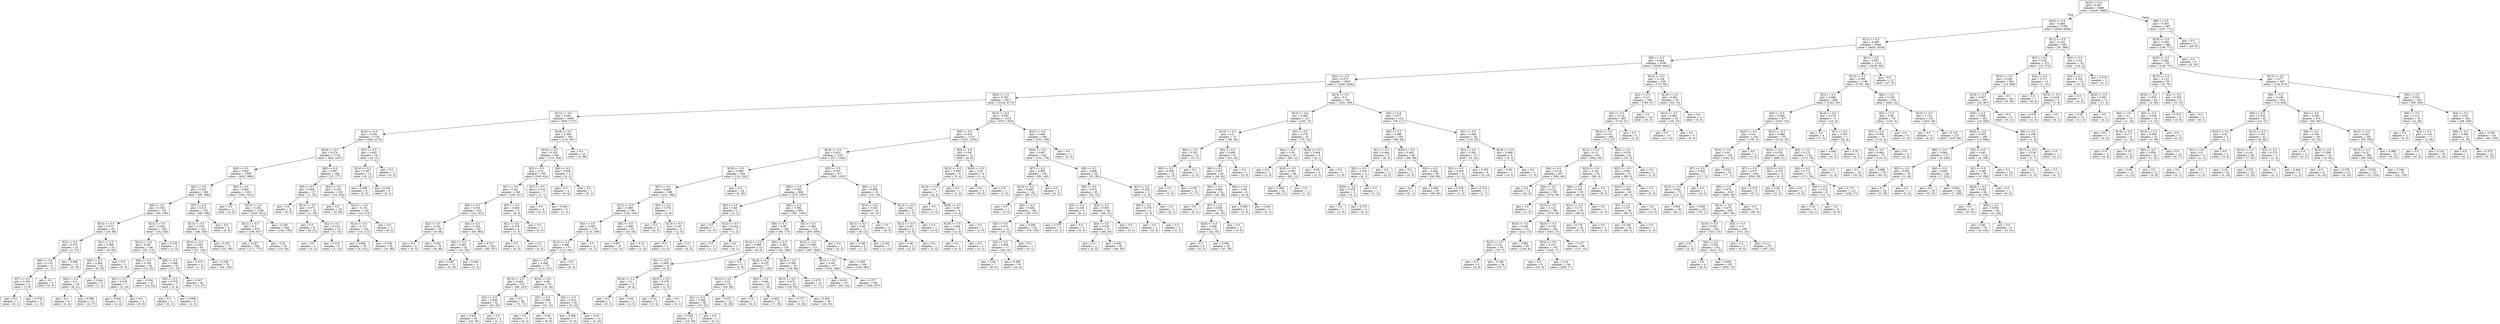 digraph Tree {
node [shape=box] ;
0 [label="X[22] <= 0.5\ngini = 0.487\nsamples = 6386\nvalue = [4226, 5869]"] ;
1 [label="X[16] <= 0.5\ngini = 0.494\nsamples = 5799\nvalue = [4059, 5098]"] ;
0 -> 1 [labeldistance=2.5, labelangle=45, headlabel="True"] ;
2 [label="X[11] <= 0.5\ngini = 0.498\nsamples = 5406\nvalue = [4026, 4518]"] ;
1 -> 2 ;
3 [label="X[8] <= 0.5\ngini = 0.444\nsamples = 4196\nvalue = [2208, 4420]"] ;
2 -> 3 ;
4 [label="X[21] <= 0.5\ngini = 0.373\nsamples = 3667\nvalue = [1436, 4360]"] ;
3 -> 4 ;
5 [label="X[24] <= 0.5\ngini = 0.352\nsamples = 3417\nvalue = [1234, 4170]"] ;
4 -> 5 ;
6 [label="X[15] <= 0.5\ngini = 0.282\nsamples = 2098\nvalue = [559, 2737]"] ;
5 -> 6 ;
7 [label="X[19] <= 0.5\ngini = 0.276\nsamples = 1735\nvalue = [449, 2270]"] ;
6 -> 7 ;
8 [label="X[18] <= 0.5\ngini = 0.274\nsamples = 1719\nvalue = [443, 2257]"] ;
7 -> 8 ;
9 [label="X[4] <= 0.5\ngini = 0.292\nsamples = 1539\nvalue = [428, 1980]"] ;
8 -> 9 ;
10 [label="X[2] <= 0.5\ngini = 0.332\nsamples = 309\nvalue = [98, 368]"] ;
9 -> 10 ;
11 [label="X[6] <= 0.5\ngini = 0.352\nsamples = 154\nvalue = [50, 169]"] ;
10 -> 11 ;
12 [label="X[14] <= 0.5\ngini = 0.371\nsamples = 45\nvalue = [16, 49]"] ;
11 -> 12 ;
13 [label="X[3] <= 0.5\ngini = 0.375\nsamples = 21\nvalue = [7, 21]"] ;
12 -> 13 ;
14 [label="X[0] <= 0.5\ngini = 0.153\nsamples = 9\nvalue = [1, 11]"] ;
13 -> 14 ;
15 [label="X[7] <= 0.5\ngini = 0.245\nsamples = 4\nvalue = [1, 6]"] ;
14 -> 15 ;
16 [label="gini = 0.0\nsamples = 1\nvalue = [0, 1]"] ;
15 -> 16 ;
17 [label="gini = 0.278\nsamples = 3\nvalue = [1, 5]"] ;
15 -> 17 ;
18 [label="gini = 0.0\nsamples = 5\nvalue = [0, 5]"] ;
14 -> 18 ;
19 [label="gini = 0.469\nsamples = 12\nvalue = [6, 10]"] ;
13 -> 19 ;
20 [label="X[1] <= 0.5\ngini = 0.368\nsamples = 24\nvalue = [9, 28]"] ;
12 -> 20 ;
21 [label="X[5] <= 0.5\ngini = 0.404\nsamples = 22\nvalue = [9, 23]"] ;
20 -> 21 ;
22 [label="X[3] <= 0.5\ngini = 0.4\nsamples = 19\nvalue = [8, 21]"] ;
21 -> 22 ;
23 [label="gini = 0.5\nsamples = 6\nvalue = [4, 4]"] ;
22 -> 23 ;
24 [label="gini = 0.308\nsamples = 13\nvalue = [4, 17]"] ;
22 -> 24 ;
25 [label="gini = 0.444\nsamples = 3\nvalue = [1, 2]"] ;
21 -> 25 ;
26 [label="gini = 0.0\nsamples = 2\nvalue = [0, 5]"] ;
20 -> 26 ;
27 [label="X[12] <= 0.5\ngini = 0.344\nsamples = 109\nvalue = [34, 120]"] ;
11 -> 27 ;
28 [label="X[14] <= 0.5\ngini = 0.347\nsamples = 106\nvalue = [33, 115]"] ;
27 -> 28 ;
29 [label="X[0] <= 0.5\ngini = 0.326\nsamples = 54\nvalue = [16, 62]"] ;
28 -> 29 ;
30 [label="X[3] <= 0.5\ngini = 0.278\nsamples = 7\nvalue = [2, 10]"] ;
29 -> 30 ;
31 [label="gini = 0.444\nsamples = 4\nvalue = [2, 4]"] ;
30 -> 31 ;
32 [label="gini = 0.0\nsamples = 3\nvalue = [0, 6]"] ;
30 -> 32 ;
33 [label="gini = 0.334\nsamples = 47\nvalue = [14, 52]"] ;
29 -> 33 ;
34 [label="X[0] <= 0.5\ngini = 0.368\nsamples = 52\nvalue = [17, 53]"] ;
28 -> 34 ;
35 [label="X[3] <= 0.5\ngini = 0.375\nsamples = 7\nvalue = [2, 6]"] ;
34 -> 35 ;
36 [label="gini = 0.0\nsamples = 1\nvalue = [0, 1]"] ;
35 -> 36 ;
37 [label="gini = 0.408\nsamples = 6\nvalue = [2, 5]"] ;
35 -> 37 ;
38 [label="gini = 0.367\nsamples = 45\nvalue = [15, 47]"] ;
34 -> 38 ;
39 [label="gini = 0.278\nsamples = 3\nvalue = [1, 5]"] ;
27 -> 39 ;
40 [label="X[7] <= 0.5\ngini = 0.313\nsamples = 155\nvalue = [48, 199]"] ;
10 -> 40 ;
41 [label="X[13] <= 0.5\ngini = 0.319\nsamples = 153\nvalue = [48, 193]"] ;
40 -> 41 ;
42 [label="X[14] <= 0.5\ngini = 0.329\nsamples = 81\nvalue = [27, 103]"] ;
41 -> 42 ;
43 [label="gini = 0.375\nsamples = 3\nvalue = [1, 3]"] ;
42 -> 43 ;
44 [label="gini = 0.328\nsamples = 78\nvalue = [26, 100]"] ;
42 -> 44 ;
45 [label="gini = 0.307\nsamples = 72\nvalue = [21, 90]"] ;
41 -> 45 ;
46 [label="gini = 0.0\nsamples = 2\nvalue = [0, 6]"] ;
40 -> 46 ;
47 [label="X[0] <= 0.5\ngini = 0.282\nsamples = 1230\nvalue = [330, 1612]"] ;
9 -> 47 ;
48 [label="gini = 0.0\nsamples = 1\nvalue = [2, 0]"] ;
47 -> 48 ;
49 [label="X[13] <= 0.5\ngini = 0.281\nsamples = 1229\nvalue = [328, 1612]"] ;
47 -> 49 ;
50 [label="X[12] <= 0.5\ngini = 0.3\nsamples = 635\nvalue = [186, 827]"] ;
49 -> 50 ;
51 [label="gini = 0.297\nsamples = 592\nvalue = [171, 773]"] ;
50 -> 51 ;
52 [label="gini = 0.34\nsamples = 43\nvalue = [15, 54]"] ;
50 -> 52 ;
53 [label="gini = 0.259\nsamples = 594\nvalue = [142, 785]"] ;
49 -> 53 ;
54 [label="X[0] <= 0.5\ngini = 0.097\nsamples = 180\nvalue = [15, 277]"] ;
8 -> 54 ;
55 [label="X[6] <= 0.5\ngini = 0.054\nsamples = 27\nvalue = [1, 35]"] ;
54 -> 55 ;
56 [label="gini = 0.0\nsamples = 8\nvalue = [0, 9]"] ;
55 -> 56 ;
57 [label="X[13] <= 0.5\ngini = 0.071\nsamples = 19\nvalue = [1, 26]"] ;
55 -> 57 ;
58 [label="gini = 0.0\nsamples = 9\nvalue = [0, 12]"] ;
57 -> 58 ;
59 [label="X[2] <= 0.5\ngini = 0.124\nsamples = 10\nvalue = [1, 14]"] ;
57 -> 59 ;
60 [label="gini = 0.0\nsamples = 1\nvalue = [0, 1]"] ;
59 -> 60 ;
61 [label="gini = 0.133\nsamples = 9\nvalue = [1, 13]"] ;
59 -> 61 ;
62 [label="X[4] <= 0.5\ngini = 0.103\nsamples = 153\nvalue = [14, 242]"] ;
54 -> 62 ;
63 [label="gini = 0.0\nsamples = 18\nvalue = [0, 29]"] ;
62 -> 63 ;
64 [label="X[12] <= 0.5\ngini = 0.116\nsamples = 135\nvalue = [14, 213]"] ;
62 -> 64 ;
65 [label="X[13] <= 0.5\ngini = 0.117\nsamples = 134\nvalue = [14, 211]"] ;
64 -> 65 ;
66 [label="gini = 0.058\nsamples = 78\nvalue = [4, 131]"] ;
65 -> 66 ;
67 [label="gini = 0.198\nsamples = 56\nvalue = [10, 80]"] ;
65 -> 67 ;
68 [label="gini = 0.0\nsamples = 1\nvalue = [0, 2]"] ;
64 -> 68 ;
69 [label="X[7] <= 0.5\ngini = 0.432\nsamples = 16\nvalue = [6, 13]"] ;
7 -> 69 ;
70 [label="X[14] <= 0.5\ngini = 0.457\nsamples = 14\nvalue = [6, 11]"] ;
69 -> 70 ;
71 [label="gini = 0.298\nsamples = 8\nvalue = [2, 9]"] ;
70 -> 71 ;
72 [label="gini = 0.444\nsamples = 6\nvalue = [4, 2]"] ;
70 -> 72 ;
73 [label="gini = 0.0\nsamples = 2\nvalue = [0, 2]"] ;
69 -> 73 ;
74 [label="X[18] <= 0.5\ngini = 0.309\nsamples = 363\nvalue = [110, 467]"] ;
6 -> 74 ;
75 [label="X[19] <= 0.5\ngini = 0.325\nsamples = 340\nvalue = [110, 429]"] ;
74 -> 75 ;
76 [label="X[3] <= 0.5\ngini = 0.32\nsamples = 335\nvalue = [106, 424]"] ;
75 -> 76 ;
77 [label="X[7] <= 0.5\ngini = 0.321\nsamples = 328\nvalue = [105, 417]"] ;
76 -> 77 ;
78 [label="X[0] <= 0.5\ngini = 0.316\nsamples = 323\nvalue = [101, 412]"] ;
77 -> 78 ;
79 [label="X[2] <= 0.5\ngini = 0.241\nsamples = 36\nvalue = [8, 49]"] ;
78 -> 79 ;
80 [label="gini = 0.0\nsamples = 2\nvalue = [0, 3]"] ;
79 -> 80 ;
81 [label="gini = 0.252\nsamples = 34\nvalue = [8, 46]"] ;
79 -> 81 ;
82 [label="X[4] <= 0.5\ngini = 0.325\nsamples = 287\nvalue = [93, 363]"] ;
78 -> 82 ;
83 [label="X[5] <= 0.5\ngini = 0.401\nsamples = 24\nvalue = [10, 26]"] ;
82 -> 83 ;
84 [label="gini = 0.397\nsamples = 22\nvalue = [9, 24]"] ;
83 -> 84 ;
85 [label="gini = 0.444\nsamples = 2\nvalue = [1, 2]"] ;
83 -> 85 ;
86 [label="gini = 0.317\nsamples = 263\nvalue = [83, 337]"] ;
82 -> 86 ;
87 [label="X[2] <= 0.5\ngini = 0.494\nsamples = 5\nvalue = [4, 5]"] ;
77 -> 87 ;
88 [label="X[1] <= 0.5\ngini = 0.278\nsamples = 4\nvalue = [1, 5]"] ;
87 -> 88 ;
89 [label="gini = 0.0\nsamples = 3\nvalue = [0, 5]"] ;
88 -> 89 ;
90 [label="gini = 0.0\nsamples = 1\nvalue = [1, 0]"] ;
88 -> 90 ;
91 [label="gini = 0.0\nsamples = 1\nvalue = [3, 0]"] ;
87 -> 91 ;
92 [label="X[7] <= 0.5\ngini = 0.219\nsamples = 7\nvalue = [1, 7]"] ;
76 -> 92 ;
93 [label="gini = 0.0\nsamples = 4\nvalue = [0, 5]"] ;
92 -> 93 ;
94 [label="gini = 0.444\nsamples = 3\nvalue = [1, 2]"] ;
92 -> 94 ;
95 [label="X[6] <= 0.5\ngini = 0.494\nsamples = 5\nvalue = [4, 5]"] ;
75 -> 95 ;
96 [label="gini = 0.5\nsamples = 4\nvalue = [4, 4]"] ;
95 -> 96 ;
97 [label="gini = 0.0\nsamples = 1\nvalue = [0, 1]"] ;
95 -> 97 ;
98 [label="gini = 0.0\nsamples = 23\nvalue = [0, 38]"] ;
74 -> 98 ;
99 [label="X[15] <= 0.5\ngini = 0.435\nsamples = 1319\nvalue = [675, 1433]"] ;
5 -> 99 ;
100 [label="X[5] <= 0.5\ngini = 0.416\nsamples = 1115\nvalue = [523, 1253]"] ;
99 -> 100 ;
101 [label="X[19] <= 0.5\ngini = 0.415\nsamples = 1103\nvalue = [517, 1245]"] ;
100 -> 101 ;
102 [label="X[18] <= 0.5\ngini = 0.469\nsamples = 226\nvalue = [132, 220]"] ;
101 -> 102 ;
103 [label="X[7] <= 0.5\ngini = 0.484\nsamples = 206\nvalue = [132, 190]"] ;
102 -> 103 ;
104 [label="X[12] <= 0.5\ngini = 0.485\nsamples = 199\nvalue = [130, 184]"] ;
103 -> 104 ;
105 [label="X[3] <= 0.5\ngini = 0.482\nsamples = 179\nvalue = [115, 168]"] ;
104 -> 105 ;
106 [label="X[10] <= 0.5\ngini = 0.486\nsamples = 175\nvalue = [115, 161]"] ;
105 -> 106 ;
107 [label="X[6] <= 0.5\ngini = 0.488\nsamples = 172\nvalue = [115, 157]"] ;
106 -> 107 ;
108 [label="X[13] <= 0.5\ngini = 0.492\nsamples = 137\nvalue = [96, 123]"] ;
107 -> 108 ;
109 [label="X[2] <= 0.5\ngini = 0.438\nsamples = 52\nvalue = [24, 50]"] ;
108 -> 109 ;
110 [label="gini = 0.435\nsamples = 50\nvalue = [23, 49]"] ;
109 -> 110 ;
111 [label="gini = 0.5\nsamples = 2\nvalue = [1, 1]"] ;
109 -> 111 ;
112 [label="gini = 0.5\nsamples = 85\nvalue = [72, 73]"] ;
108 -> 112 ;
113 [label="X[14] <= 0.5\ngini = 0.46\nsamples = 35\nvalue = [19, 34]"] ;
107 -> 113 ;
114 [label="X[2] <= 0.5\ngini = 0.496\nsamples = 15\nvalue = [10, 12]"] ;
113 -> 114 ;
115 [label="gini = 0.5\nsamples = 5\nvalue = [4, 4]"] ;
114 -> 115 ;
116 [label="gini = 0.49\nsamples = 10\nvalue = [6, 8]"] ;
114 -> 116 ;
117 [label="X[2] <= 0.5\ngini = 0.412\nsamples = 20\nvalue = [9, 22]"] ;
113 -> 117 ;
118 [label="gini = 0.496\nsamples = 7\nvalue = [5, 6]"] ;
117 -> 118 ;
119 [label="gini = 0.32\nsamples = 13\nvalue = [4, 16]"] ;
117 -> 119 ;
120 [label="gini = 0.0\nsamples = 3\nvalue = [0, 4]"] ;
106 -> 120 ;
121 [label="gini = 0.0\nsamples = 4\nvalue = [0, 7]"] ;
105 -> 121 ;
122 [label="X[6] <= 0.5\ngini = 0.499\nsamples = 20\nvalue = [15, 16]"] ;
104 -> 122 ;
123 [label="gini = 0.497\nsamples = 18\nvalue = [14, 12]"] ;
122 -> 123 ;
124 [label="gini = 0.32\nsamples = 2\nvalue = [1, 4]"] ;
122 -> 124 ;
125 [label="X[3] <= 0.5\ngini = 0.375\nsamples = 7\nvalue = [2, 6]"] ;
103 -> 125 ;
126 [label="gini = 0.0\nsamples = 3\nvalue = [0, 3]"] ;
125 -> 126 ;
127 [label="X[13] <= 0.5\ngini = 0.48\nsamples = 4\nvalue = [2, 3]"] ;
125 -> 127 ;
128 [label="gini = 0.0\nsamples = 2\nvalue = [2, 0]"] ;
127 -> 128 ;
129 [label="gini = 0.0\nsamples = 2\nvalue = [0, 3]"] ;
127 -> 129 ;
130 [label="gini = 0.0\nsamples = 20\nvalue = [0, 30]"] ;
102 -> 130 ;
131 [label="X[3] <= 0.5\ngini = 0.397\nsamples = 877\nvalue = [385, 1025]"] ;
101 -> 131 ;
132 [label="X[9] <= 0.5\ngini = 0.393\nsamples = 858\nvalue = [370, 1007]"] ;
131 -> 132 ;
133 [label="X[0] <= 0.5\ngini = 0.48\nsamples = 4\nvalue = [3, 2]"] ;
132 -> 133 ;
134 [label="gini = 0.0\nsamples = 1\nvalue = [2, 0]"] ;
133 -> 134 ;
135 [label="X[12] <= 0.5\ngini = 0.444\nsamples = 3\nvalue = [1, 2]"] ;
133 -> 135 ;
136 [label="gini = 0.5\nsamples = 2\nvalue = [1, 1]"] ;
135 -> 136 ;
137 [label="gini = 0.0\nsamples = 1\nvalue = [0, 1]"] ;
135 -> 137 ;
138 [label="X[4] <= 0.5\ngini = 0.392\nsamples = 854\nvalue = [367, 1005]"] ;
132 -> 138 ;
139 [label="X[6] <= 0.5\ngini = 0.38\nsamples = 140\nvalue = [60, 175]"] ;
138 -> 139 ;
140 [label="X[12] <= 0.5\ngini = 0.498\nsamples = 10\nvalue = [8, 9]"] ;
139 -> 140 ;
141 [label="X[1] <= 0.5\ngini = 0.459\nsamples = 8\nvalue = [5, 9]"] ;
140 -> 141 ;
142 [label="X[14] <= 0.5\ngini = 0.5\nsamples = 4\nvalue = [4, 4]"] ;
141 -> 142 ;
143 [label="gini = 0.0\nsamples = 1\nvalue = [0, 1]"] ;
142 -> 143 ;
144 [label="gini = 0.49\nsamples = 3\nvalue = [4, 3]"] ;
142 -> 144 ;
145 [label="X[13] <= 0.5\ngini = 0.278\nsamples = 4\nvalue = [1, 5]"] ;
141 -> 145 ;
146 [label="gini = 0.32\nsamples = 3\nvalue = [1, 4]"] ;
145 -> 146 ;
147 [label="gini = 0.0\nsamples = 1\nvalue = [0, 1]"] ;
145 -> 147 ;
148 [label="gini = 0.0\nsamples = 2\nvalue = [3, 0]"] ;
140 -> 148 ;
149 [label="X[0] <= 0.5\ngini = 0.363\nsamples = 130\nvalue = [52, 166]"] ;
139 -> 149 ;
150 [label="X[14] <= 0.5\ngini = 0.335\nsamples = 77\nvalue = [27, 100]"] ;
149 -> 150 ;
151 [label="X[12] <= 0.5\ngini = 0.32\nsamples = 61\nvalue = [20, 80]"] ;
150 -> 151 ;
152 [label="X[1] <= 0.5\ngini = 0.348\nsamples = 38\nvalue = [15, 52]"] ;
151 -> 152 ;
153 [label="gini = 0.355\nsamples = 37\nvalue = [15, 50]"] ;
152 -> 153 ;
154 [label="gini = 0.0\nsamples = 1\nvalue = [0, 2]"] ;
152 -> 154 ;
155 [label="gini = 0.257\nsamples = 23\nvalue = [5, 28]"] ;
151 -> 155 ;
156 [label="X[2] <= 0.5\ngini = 0.384\nsamples = 16\nvalue = [7, 20]"] ;
150 -> 156 ;
157 [label="gini = 0.0\nsamples = 1\nvalue = [0, 2]"] ;
156 -> 157 ;
158 [label="gini = 0.403\nsamples = 15\nvalue = [7, 18]"] ;
156 -> 158 ;
159 [label="X[14] <= 0.5\ngini = 0.399\nsamples = 53\nvalue = [25, 66]"] ;
149 -> 159 ;
160 [label="X[13] <= 0.5\ngini = 0.372\nsamples = 43\nvalue = [18, 55]"] ;
159 -> 160 ;
161 [label="gini = 0.137\nsamples = 17\nvalue = [2, 25]"] ;
160 -> 161 ;
162 [label="gini = 0.454\nsamples = 26\nvalue = [16, 30]"] ;
160 -> 162 ;
163 [label="gini = 0.475\nsamples = 10\nvalue = [7, 11]"] ;
159 -> 163 ;
164 [label="X[1] <= 0.5\ngini = 0.394\nsamples = 714\nvalue = [307, 830]"] ;
138 -> 164 ;
165 [label="X[13] <= 0.5\ngini = 0.395\nsamples = 713\nvalue = [307, 828]"] ;
164 -> 165 ;
166 [label="X[12] <= 0.5\ngini = 0.391\nsamples = 377\nvalue = [163, 448]"] ;
165 -> 166 ;
167 [label="gini = 0.415\nsamples = 137\nvalue = [63, 151]"] ;
166 -> 167 ;
168 [label="gini = 0.377\nsamples = 240\nvalue = [100, 297]"] ;
166 -> 168 ;
169 [label="gini = 0.399\nsamples = 336\nvalue = [144, 380]"] ;
165 -> 169 ;
170 [label="gini = 0.0\nsamples = 1\nvalue = [0, 2]"] ;
164 -> 170 ;
171 [label="X[6] <= 0.5\ngini = 0.496\nsamples = 19\nvalue = [15, 18]"] ;
131 -> 171 ;
172 [label="X[13] <= 0.5\ngini = 0.454\nsamples = 14\nvalue = [8, 15]"] ;
171 -> 172 ;
173 [label="X[12] <= 0.5\ngini = 0.48\nsamples = 11\nvalue = [8, 12]"] ;
172 -> 173 ;
174 [label="gini = 0.346\nsamples = 4\nvalue = [7, 2]"] ;
173 -> 174 ;
175 [label="gini = 0.165\nsamples = 7\nvalue = [1, 10]"] ;
173 -> 175 ;
176 [label="gini = 0.0\nsamples = 3\nvalue = [0, 3]"] ;
172 -> 176 ;
177 [label="X[14] <= 0.5\ngini = 0.42\nsamples = 5\nvalue = [7, 3]"] ;
171 -> 177 ;
178 [label="X[12] <= 0.5\ngini = 0.49\nsamples = 4\nvalue = [4, 3]"] ;
177 -> 178 ;
179 [label="gini = 0.48\nsamples = 3\nvalue = [2, 3]"] ;
178 -> 179 ;
180 [label="gini = 0.0\nsamples = 1\nvalue = [2, 0]"] ;
178 -> 180 ;
181 [label="gini = 0.0\nsamples = 1\nvalue = [3, 0]"] ;
177 -> 181 ;
182 [label="X[0] <= 0.5\ngini = 0.49\nsamples = 12\nvalue = [6, 8]"] ;
100 -> 182 ;
183 [label="X[13] <= 0.5\ngini = 0.494\nsamples = 8\nvalue = [5, 4]"] ;
182 -> 183 ;
184 [label="X[14] <= 0.5\ngini = 0.5\nsamples = 7\nvalue = [4, 4]"] ;
183 -> 184 ;
185 [label="gini = 0.0\nsamples = 1\nvalue = [1, 0]"] ;
184 -> 185 ;
186 [label="X[20] <= 0.5\ngini = 0.49\nsamples = 6\nvalue = [3, 4]"] ;
184 -> 186 ;
187 [label="X[19] <= 0.5\ngini = 0.444\nsamples = 5\nvalue = [2, 4]"] ;
186 -> 187 ;
188 [label="gini = 0.0\nsamples = 1\nvalue = [0, 2]"] ;
187 -> 188 ;
189 [label="gini = 0.5\nsamples = 4\nvalue = [2, 2]"] ;
187 -> 189 ;
190 [label="gini = 0.0\nsamples = 1\nvalue = [1, 0]"] ;
186 -> 190 ;
191 [label="gini = 0.0\nsamples = 1\nvalue = [1, 0]"] ;
183 -> 191 ;
192 [label="X[20] <= 0.5\ngini = 0.32\nsamples = 4\nvalue = [1, 4]"] ;
182 -> 192 ;
193 [label="gini = 0.0\nsamples = 3\nvalue = [0, 4]"] ;
192 -> 193 ;
194 [label="gini = 0.0\nsamples = 1\nvalue = [1, 0]"] ;
192 -> 194 ;
195 [label="X[10] <= 0.5\ngini = 0.496\nsamples = 204\nvalue = [152, 180]"] ;
99 -> 195 ;
196 [label="X[20] <= 0.5\ngini = 0.497\nsamples = 203\nvalue = [152, 178]"] ;
195 -> 196 ;
197 [label="X[7] <= 0.5\ngini = 0.485\nsamples = 145\nvalue = [99, 140]"] ;
196 -> 197 ;
198 [label="X[19] <= 0.5\ngini = 0.485\nsamples = 141\nvalue = [96, 137]"] ;
197 -> 198 ;
199 [label="gini = 0.0\nsamples = 1\nvalue = [3, 0]"] ;
198 -> 199 ;
200 [label="X[4] <= 0.5\ngini = 0.482\nsamples = 140\nvalue = [93, 137]"] ;
198 -> 200 ;
201 [label="X[3] <= 0.5\ngini = 0.471\nsamples = 18\nvalue = [18, 11]"] ;
200 -> 201 ;
202 [label="X[2] <= 0.5\ngini = 0.459\nsamples = 17\nvalue = [18, 10]"] ;
201 -> 202 ;
203 [label="gini = 0.49\nsamples = 7\nvalue = [8, 6]"] ;
202 -> 203 ;
204 [label="gini = 0.408\nsamples = 10\nvalue = [10, 4]"] ;
202 -> 204 ;
205 [label="gini = 0.0\nsamples = 1\nvalue = [0, 1]"] ;
201 -> 205 ;
206 [label="gini = 0.468\nsamples = 122\nvalue = [75, 126]"] ;
200 -> 206 ;
207 [label="gini = 0.5\nsamples = 4\nvalue = [3, 3]"] ;
197 -> 207 ;
208 [label="X[6] <= 0.5\ngini = 0.486\nsamples = 58\nvalue = [53, 38]"] ;
196 -> 208 ;
209 [label="X[0] <= 0.5\ngini = 0.472\nsamples = 53\nvalue = [52, 32]"] ;
208 -> 209 ;
210 [label="X[3] <= 0.5\ngini = 0.245\nsamples = 5\nvalue = [6, 1]"] ;
209 -> 210 ;
211 [label="gini = 0.375\nsamples = 3\nvalue = [3, 1]"] ;
210 -> 211 ;
212 [label="gini = 0.0\nsamples = 2\nvalue = [3, 0]"] ;
210 -> 212 ;
213 [label="X[5] <= 0.5\ngini = 0.481\nsamples = 48\nvalue = [46, 31]"] ;
209 -> 213 ;
214 [label="X[4] <= 0.5\ngini = 0.478\nsamples = 47\nvalue = [46, 30]"] ;
213 -> 214 ;
215 [label="gini = 0.0\nsamples = 2\nvalue = [2, 0]"] ;
214 -> 215 ;
216 [label="gini = 0.482\nsamples = 45\nvalue = [44, 30]"] ;
214 -> 216 ;
217 [label="gini = 0.0\nsamples = 1\nvalue = [0, 1]"] ;
213 -> 217 ;
218 [label="X[1] <= 0.5\ngini = 0.245\nsamples = 5\nvalue = [1, 6]"] ;
208 -> 218 ;
219 [label="X[0] <= 0.5\ngini = 0.278\nsamples = 4\nvalue = [1, 5]"] ;
218 -> 219 ;
220 [label="gini = 0.0\nsamples = 2\nvalue = [0, 4]"] ;
219 -> 220 ;
221 [label="gini = 0.5\nsamples = 2\nvalue = [1, 1]"] ;
219 -> 221 ;
222 [label="gini = 0.0\nsamples = 1\nvalue = [0, 1]"] ;
218 -> 222 ;
223 [label="gini = 0.0\nsamples = 1\nvalue = [0, 2]"] ;
195 -> 223 ;
224 [label="X[13] <= 0.5\ngini = 0.5\nsamples = 250\nvalue = [202, 190]"] ;
4 -> 224 ;
225 [label="X[15] <= 0.5\ngini = 0.465\nsamples = 127\nvalue = [126, 73]"] ;
224 -> 225 ;
226 [label="X[14] <= 0.5\ngini = 0.5\nsamples = 75\nvalue = [56, 59]"] ;
225 -> 226 ;
227 [label="X[6] <= 0.5\ngini = 0.351\nsamples = 14\nvalue = [5, 17]"] ;
226 -> 227 ;
228 [label="X[0] <= 0.5\ngini = 0.308\nsamples = 13\nvalue = [4, 17]"] ;
227 -> 228 ;
229 [label="gini = 0.0\nsamples = 1\nvalue = [3, 0]"] ;
228 -> 229 ;
230 [label="gini = 0.105\nsamples = 12\nvalue = [1, 17]"] ;
228 -> 230 ;
231 [label="gini = 0.0\nsamples = 1\nvalue = [1, 0]"] ;
227 -> 231 ;
232 [label="X[3] <= 0.5\ngini = 0.495\nsamples = 61\nvalue = [51, 42]"] ;
226 -> 232 ;
233 [label="X[6] <= 0.5\ngini = 0.497\nsamples = 60\nvalue = [49, 42]"] ;
232 -> 233 ;
234 [label="X[0] <= 0.5\ngini = 0.494\nsamples = 54\nvalue = [45, 36]"] ;
233 -> 234 ;
235 [label="gini = 0.0\nsamples = 1\nvalue = [0, 1]"] ;
234 -> 235 ;
236 [label="X[7] <= 0.5\ngini = 0.492\nsamples = 53\nvalue = [45, 35]"] ;
234 -> 236 ;
237 [label="X[20] <= 0.5\ngini = 0.496\nsamples = 51\nvalue = [42, 35]"] ;
236 -> 237 ;
238 [label="gini = 0.5\nsamples = 6\nvalue = [5, 5]"] ;
237 -> 238 ;
239 [label="gini = 0.495\nsamples = 45\nvalue = [37, 30]"] ;
237 -> 239 ;
240 [label="gini = 0.0\nsamples = 2\nvalue = [3, 0]"] ;
236 -> 240 ;
241 [label="X[2] <= 0.5\ngini = 0.48\nsamples = 6\nvalue = [4, 6]"] ;
233 -> 241 ;
242 [label="gini = 0.408\nsamples = 4\nvalue = [2, 5]"] ;
241 -> 242 ;
243 [label="gini = 0.444\nsamples = 2\nvalue = [2, 1]"] ;
241 -> 243 ;
244 [label="gini = 0.0\nsamples = 1\nvalue = [2, 0]"] ;
232 -> 244 ;
245 [label="X[2] <= 0.5\ngini = 0.278\nsamples = 52\nvalue = [70, 14]"] ;
225 -> 245 ;
246 [label="X[4] <= 0.5\ngini = 0.26\nsamples = 47\nvalue = [66, 12]"] ;
245 -> 246 ;
247 [label="gini = 0.0\nsamples = 1\nvalue = [1, 0]"] ;
246 -> 247 ;
248 [label="X[18] <= 0.5\ngini = 0.263\nsamples = 46\nvalue = [65, 12]"] ;
246 -> 248 ;
249 [label="gini = 0.266\nsamples = 45\nvalue = [64, 12]"] ;
248 -> 249 ;
250 [label="gini = 0.0\nsamples = 1\nvalue = [1, 0]"] ;
248 -> 250 ;
251 [label="X[19] <= 0.5\ngini = 0.444\nsamples = 5\nvalue = [4, 2]"] ;
245 -> 251 ;
252 [label="gini = 0.48\nsamples = 4\nvalue = [3, 2]"] ;
251 -> 252 ;
253 [label="gini = 0.0\nsamples = 1\nvalue = [1, 0]"] ;
251 -> 253 ;
254 [label="X[6] <= 0.5\ngini = 0.477\nsamples = 123\nvalue = [76, 117]"] ;
224 -> 254 ;
255 [label="X[0] <= 0.5\ngini = 0.486\nsamples = 104\nvalue = [66, 92]"] ;
254 -> 255 ;
256 [label="X[1] <= 0.5\ngini = 0.444\nsamples = 6\nvalue = [6, 3]"] ;
255 -> 256 ;
257 [label="X[2] <= 0.5\ngini = 0.245\nsamples = 4\nvalue = [6, 1]"] ;
256 -> 257 ;
258 [label="X[20] <= 0.5\ngini = 0.278\nsamples = 3\nvalue = [5, 1]"] ;
257 -> 258 ;
259 [label="gini = 0.0\nsamples = 1\nvalue = [2, 0]"] ;
258 -> 259 ;
260 [label="gini = 0.375\nsamples = 2\nvalue = [3, 1]"] ;
258 -> 260 ;
261 [label="gini = 0.0\nsamples = 1\nvalue = [1, 0]"] ;
257 -> 261 ;
262 [label="gini = 0.0\nsamples = 2\nvalue = [0, 2]"] ;
256 -> 262 ;
263 [label="X[20] <= 0.5\ngini = 0.481\nsamples = 98\nvalue = [60, 89]"] ;
255 -> 263 ;
264 [label="gini = 0.0\nsamples = 2\nvalue = [0, 3]"] ;
263 -> 264 ;
265 [label="X[4] <= 0.5\ngini = 0.484\nsamples = 96\nvalue = [60, 86]"] ;
263 -> 265 ;
266 [label="gini = 0.0\nsamples = 1\nvalue = [0, 1]"] ;
265 -> 266 ;
267 [label="gini = 0.485\nsamples = 95\nvalue = [60, 85]"] ;
265 -> 267 ;
268 [label="X[1] <= 0.5\ngini = 0.408\nsamples = 19\nvalue = [10, 25]"] ;
254 -> 268 ;
269 [label="X[2] <= 0.5\ngini = 0.302\nsamples = 15\nvalue = [5, 22]"] ;
268 -> 269 ;
270 [label="X[3] <= 0.5\ngini = 0.245\nsamples = 9\nvalue = [2, 12]"] ;
269 -> 270 ;
271 [label="gini = 0.278\nsamples = 6\nvalue = [1, 5]"] ;
270 -> 271 ;
272 [label="gini = 0.219\nsamples = 3\nvalue = [1, 7]"] ;
270 -> 272 ;
273 [label="gini = 0.355\nsamples = 6\nvalue = [3, 10]"] ;
269 -> 273 ;
274 [label="X[18] <= 0.5\ngini = 0.469\nsamples = 4\nvalue = [5, 3]"] ;
268 -> 274 ;
275 [label="gini = 0.49\nsamples = 3\nvalue = [4, 3]"] ;
274 -> 275 ;
276 [label="gini = 0.0\nsamples = 1\nvalue = [1, 0]"] ;
274 -> 276 ;
277 [label="X[19] <= 0.5\ngini = 0.134\nsamples = 529\nvalue = [772, 60]"] ;
3 -> 277 ;
278 [label="X[2] <= 0.5\ngini = 0.111\nsamples = 509\nvalue = [749, 47]"] ;
277 -> 278 ;
279 [label="X[5] <= 0.5\ngini = 0.116\nsamples = 485\nvalue = [714, 47]"] ;
278 -> 279 ;
280 [label="X[15] <= 0.5\ngini = 0.116\nsamples = 483\nvalue = [712, 47]"] ;
279 -> 280 ;
281 [label="X[12] <= 0.5\ngini = 0.12\nsamples = 441\nvalue = [642, 44]"] ;
280 -> 281 ;
282 [label="X[4] <= 0.5\ngini = 0.118\nsamples = 407\nvalue = [594, 40]"] ;
281 -> 282 ;
283 [label="gini = 0.0\nsamples = 12\nvalue = [20, 0]"] ;
282 -> 283 ;
284 [label="X[0] <= 0.5\ngini = 0.122\nsamples = 395\nvalue = [574, 40]"] ;
282 -> 284 ;
285 [label="gini = 0.0\nsamples = 1\nvalue = [1, 0]"] ;
284 -> 285 ;
286 [label="X[13] <= 0.5\ngini = 0.122\nsamples = 394\nvalue = [573, 40]"] ;
284 -> 286 ;
287 [label="X[24] <= 0.5\ngini = 0.109\nsamples = 151\nvalue = [212, 13]"] ;
286 -> 287 ;
288 [label="X[23] <= 0.5\ngini = 0.151\nsamples = 56\nvalue = [78, 7]"] ;
287 -> 288 ;
289 [label="gini = 0.0\nsamples = 2\nvalue = [4, 0]"] ;
288 -> 289 ;
290 [label="gini = 0.158\nsamples = 54\nvalue = [74, 7]"] ;
288 -> 290 ;
291 [label="gini = 0.082\nsamples = 95\nvalue = [134, 6]"] ;
287 -> 291 ;
292 [label="X[23] <= 0.5\ngini = 0.129\nsamples = 243\nvalue = [361, 27]"] ;
286 -> 292 ;
293 [label="X[24] <= 0.5\ngini = 0.131\nsamples = 145\nvalue = [224, 17]"] ;
292 -> 293 ;
294 [label="gini = 0.0\nsamples = 9\nvalue = [16, 0]"] ;
293 -> 294 ;
295 [label="gini = 0.14\nsamples = 136\nvalue = [208, 17]"] ;
293 -> 295 ;
296 [label="gini = 0.127\nsamples = 98\nvalue = [137, 10]"] ;
292 -> 296 ;
297 [label="X[23] <= 0.5\ngini = 0.142\nsamples = 34\nvalue = [48, 4]"] ;
281 -> 297 ;
298 [label="X[6] <= 0.5\ngini = 0.165\nsamples = 30\nvalue = [40, 4]"] ;
297 -> 298 ;
299 [label="X[21] <= 0.5\ngini = 0.172\nsamples = 29\nvalue = [38, 4]"] ;
298 -> 299 ;
300 [label="gini = 0.176\nsamples = 28\nvalue = [37, 4]"] ;
299 -> 300 ;
301 [label="gini = 0.0\nsamples = 1\nvalue = [1, 0]"] ;
299 -> 301 ;
302 [label="gini = 0.0\nsamples = 1\nvalue = [2, 0]"] ;
298 -> 302 ;
303 [label="gini = 0.0\nsamples = 4\nvalue = [8, 0]"] ;
297 -> 303 ;
304 [label="X[6] <= 0.5\ngini = 0.079\nsamples = 42\nvalue = [70, 3]"] ;
280 -> 304 ;
305 [label="X[21] <= 0.5\ngini = 0.081\nsamples = 41\nvalue = [68, 3]"] ;
304 -> 305 ;
306 [label="X[23] <= 0.5\ngini = 0.083\nsamples = 40\nvalue = [66, 3]"] ;
305 -> 306 ;
307 [label="X[1] <= 0.5\ngini = 0.107\nsamples = 30\nvalue = [50, 3]"] ;
306 -> 307 ;
308 [label="gini = 0.109\nsamples = 29\nvalue = [49, 3]"] ;
307 -> 308 ;
309 [label="gini = 0.0\nsamples = 1\nvalue = [1, 0]"] ;
307 -> 309 ;
310 [label="gini = 0.0\nsamples = 10\nvalue = [16, 0]"] ;
306 -> 310 ;
311 [label="gini = 0.0\nsamples = 1\nvalue = [2, 0]"] ;
305 -> 311 ;
312 [label="gini = 0.0\nsamples = 1\nvalue = [2, 0]"] ;
304 -> 312 ;
313 [label="gini = 0.0\nsamples = 2\nvalue = [2, 0]"] ;
279 -> 313 ;
314 [label="gini = 0.0\nsamples = 24\nvalue = [35, 0]"] ;
278 -> 314 ;
315 [label="X[14] <= 0.5\ngini = 0.461\nsamples = 20\nvalue = [23, 13]"] ;
277 -> 315 ;
316 [label="X[12] <= 0.5\ngini = 0.482\nsamples = 18\nvalue = [19, 13]"] ;
315 -> 316 ;
317 [label="gini = 0.5\nsamples = 13\nvalue = [13, 13]"] ;
316 -> 317 ;
318 [label="gini = 0.0\nsamples = 5\nvalue = [6, 0]"] ;
316 -> 318 ;
319 [label="gini = 0.0\nsamples = 2\nvalue = [4, 0]"] ;
315 -> 319 ;
320 [label="X[1] <= 0.5\ngini = 0.097\nsamples = 1210\nvalue = [1818, 98]"] ;
2 -> 320 ;
321 [label="X[13] <= 0.5\ngini = 0.098\nsamples = 1198\nvalue = [1791, 98]"] ;
320 -> 321 ;
322 [label="X[3] <= 0.5\ngini = 0.088\nsamples = 888\nvalue = [1342, 65]"] ;
321 -> 322 ;
323 [label="X[0] <= 0.5\ngini = 0.085\nsamples = 877\nvalue = [1327, 62]"] ;
322 -> 323 ;
324 [label="X[20] <= 0.5\ngini = 0.03\nsamples = 126\nvalue = [195, 3]"] ;
323 -> 324 ;
325 [label="X[14] <= 0.5\ngini = 0.03\nsamples = 125\nvalue = [194, 3]"] ;
324 -> 325 ;
326 [label="X[7] <= 0.5\ngini = 0.033\nsamples = 71\nvalue = [117, 2]"] ;
325 -> 326 ;
327 [label="X[15] <= 0.5\ngini = 0.034\nsamples = 70\nvalue = [113, 2]"] ;
326 -> 327 ;
328 [label="gini = 0.044\nsamples = 26\nvalue = [43, 1]"] ;
327 -> 328 ;
329 [label="gini = 0.028\nsamples = 44\nvalue = [70, 1]"] ;
327 -> 329 ;
330 [label="gini = 0.0\nsamples = 1\nvalue = [4, 0]"] ;
326 -> 330 ;
331 [label="gini = 0.025\nsamples = 54\nvalue = [77, 1]"] ;
325 -> 331 ;
332 [label="gini = 0.0\nsamples = 1\nvalue = [1, 0]"] ;
324 -> 332 ;
333 [label="X[12] <= 0.5\ngini = 0.094\nsamples = 751\nvalue = [1132, 59]"] ;
323 -> 333 ;
334 [label="X[20] <= 0.5\ngini = 0.079\nsamples = 629\nvalue = [960, 41]"] ;
333 -> 334 ;
335 [label="X[7] <= 0.5\ngini = 0.075\nsamples = 624\nvalue = [954, 39]"] ;
334 -> 335 ;
336 [label="X[6] <= 0.5\ngini = 0.074\nsamples = 619\nvalue = [949, 38]"] ;
335 -> 336 ;
337 [label="X[14] <= 0.5\ngini = 0.079\nsamples = 582\nvalue = [887, 38]"] ;
336 -> 337 ;
338 [label="X[19] <= 0.5\ngini = 0.055\nsamples = 342\nvalue = [515, 15]"] ;
337 -> 338 ;
339 [label="gini = 0.0\nsamples = 1\nvalue = [2, 0]"] ;
338 -> 339 ;
340 [label="X[4] <= 0.5\ngini = 0.055\nsamples = 341\nvalue = [513, 15]"] ;
338 -> 340 ;
341 [label="gini = 0.0\nsamples = 4\nvalue = [8, 0]"] ;
340 -> 341 ;
342 [label="gini = 0.056\nsamples = 337\nvalue = [505, 15]"] ;
340 -> 342 ;
343 [label="X[4] <= 0.5\ngini = 0.11\nsamples = 240\nvalue = [372, 23]"] ;
337 -> 343 ;
344 [label="gini = 0.0\nsamples = 3\nvalue = [5, 0]"] ;
343 -> 344 ;
345 [label="gini = 0.111\nsamples = 237\nvalue = [367, 23]"] ;
343 -> 345 ;
346 [label="gini = 0.0\nsamples = 37\nvalue = [62, 0]"] ;
336 -> 346 ;
347 [label="gini = 0.278\nsamples = 5\nvalue = [5, 1]"] ;
335 -> 347 ;
348 [label="X[15] <= 0.5\ngini = 0.375\nsamples = 5\nvalue = [6, 2]"] ;
334 -> 348 ;
349 [label="gini = 0.48\nsamples = 3\nvalue = [3, 2]"] ;
348 -> 349 ;
350 [label="gini = 0.0\nsamples = 2\nvalue = [3, 0]"] ;
348 -> 350 ;
351 [label="X[5] <= 0.5\ngini = 0.172\nsamples = 122\nvalue = [172, 18]"] ;
333 -> 351 ;
352 [label="X[4] <= 0.5\ngini = 0.172\nsamples = 121\nvalue = [171, 18]"] ;
351 -> 352 ;
353 [label="X[6] <= 0.5\ngini = 0.133\nsamples = 8\nvalue = [13, 1]"] ;
352 -> 353 ;
354 [label="gini = 0.32\nsamples = 2\nvalue = [4, 1]"] ;
353 -> 354 ;
355 [label="gini = 0.0\nsamples = 6\nvalue = [9, 0]"] ;
353 -> 355 ;
356 [label="gini = 0.175\nsamples = 113\nvalue = [158, 17]"] ;
352 -> 356 ;
357 [label="gini = 0.0\nsamples = 1\nvalue = [1, 0]"] ;
351 -> 357 ;
358 [label="X[14] <= 0.5\ngini = 0.278\nsamples = 11\nvalue = [15, 3]"] ;
322 -> 358 ;
359 [label="gini = 0.0\nsamples = 4\nvalue = [7, 0]"] ;
358 -> 359 ;
360 [label="X[7] <= 0.5\ngini = 0.397\nsamples = 7\nvalue = [8, 3]"] ;
358 -> 360 ;
361 [label="gini = 0.444\nsamples = 3\nvalue = [4, 2]"] ;
360 -> 361 ;
362 [label="gini = 0.32\nsamples = 4\nvalue = [4, 1]"] ;
360 -> 362 ;
363 [label="X[4] <= 0.5\ngini = 0.128\nsamples = 310\nvalue = [449, 33]"] ;
321 -> 363 ;
364 [label="X[3] <= 0.5\ngini = 0.06\nsamples = 79\nvalue = [125, 4]"] ;
363 -> 364 ;
365 [label="X[7] <= 0.5\ngini = 0.063\nsamples = 74\nvalue = [118, 4]"] ;
364 -> 365 ;
366 [label="X[2] <= 0.5\ngini = 0.064\nsamples = 72\nvalue = [116, 4]"] ;
365 -> 366 ;
367 [label="gini = 0.0\nsamples = 19\nvalue = [33, 0]"] ;
366 -> 367 ;
368 [label="gini = 0.088\nsamples = 53\nvalue = [83, 4]"] ;
366 -> 368 ;
369 [label="gini = 0.0\nsamples = 2\nvalue = [2, 0]"] ;
365 -> 369 ;
370 [label="gini = 0.0\nsamples = 5\nvalue = [7, 0]"] ;
364 -> 370 ;
371 [label="X[19] <= 0.5\ngini = 0.151\nsamples = 231\nvalue = [324, 29]"] ;
363 -> 371 ;
372 [label="gini = 0.0\nsamples = 4\nvalue = [6, 0]"] ;
371 -> 372 ;
373 [label="gini = 0.153\nsamples = 227\nvalue = [318, 29]"] ;
371 -> 373 ;
374 [label="gini = 0.0\nsamples = 12\nvalue = [27, 0]"] ;
320 -> 374 ;
375 [label="X[11] <= 0.5\ngini = 0.102\nsamples = 393\nvalue = [33, 580]"] ;
1 -> 375 ;
376 [label="X[7] <= 0.5\ngini = 0.05\nsamples = 375\nvalue = [15, 575]"] ;
375 -> 376 ;
377 [label="X[10] <= 0.5\ngini = 0.048\nsamples = 363\nvalue = [14, 560]"] ;
376 -> 377 ;
378 [label="X[18] <= 0.5\ngini = 0.057\nsamples = 297\nvalue = [14, 467]"] ;
377 -> 378 ;
379 [label="X[8] <= 0.5\ngini = 0.058\nsamples = 291\nvalue = [14, 456]"] ;
378 -> 379 ;
380 [label="X[20] <= 0.5\ngini = 0.055\nsamples = 285\nvalue = [13, 448]"] ;
379 -> 380 ;
381 [label="X[0] <= 0.5\ngini = 0.064\nsamples = 171\nvalue = [9, 263]"] ;
380 -> 381 ;
382 [label="X[3] <= 0.5\ngini = 0.091\nsamples = 25\nvalue = [2, 40]"] ;
381 -> 382 ;
383 [label="gini = 0.1\nsamples = 24\nvalue = [2, 36]"] ;
382 -> 383 ;
384 [label="gini = 0.0\nsamples = 1\nvalue = [0, 4]"] ;
382 -> 384 ;
385 [label="X[4] <= 0.5\ngini = 0.059\nsamples = 146\nvalue = [7, 223]"] ;
381 -> 385 ;
386 [label="gini = 0.0\nsamples = 10\nvalue = [0, 15]"] ;
385 -> 386 ;
387 [label="gini = 0.063\nsamples = 136\nvalue = [7, 208]"] ;
385 -> 387 ;
388 [label="X[2] <= 0.5\ngini = 0.041\nsamples = 114\nvalue = [4, 185]"] ;
380 -> 388 ;
389 [label="X[1] <= 0.5\ngini = 0.048\nsamples = 95\nvalue = [4, 158]"] ;
388 -> 389 ;
390 [label="X[24] <= 0.5\ngini = 0.049\nsamples = 94\nvalue = [4, 156]"] ;
389 -> 390 ;
391 [label="gini = 0.0\nsamples = 10\nvalue = [0, 16]"] ;
390 -> 391 ;
392 [label="X[6] <= 0.5\ngini = 0.054\nsamples = 84\nvalue = [4, 140]"] ;
390 -> 392 ;
393 [label="gini = 0.06\nsamples = 78\nvalue = [4, 126]"] ;
392 -> 393 ;
394 [label="gini = 0.0\nsamples = 6\nvalue = [0, 14]"] ;
392 -> 394 ;
395 [label="gini = 0.0\nsamples = 1\nvalue = [0, 2]"] ;
389 -> 395 ;
396 [label="gini = 0.0\nsamples = 19\nvalue = [0, 27]"] ;
388 -> 396 ;
397 [label="X[6] <= 0.5\ngini = 0.198\nsamples = 6\nvalue = [1, 8]"] ;
379 -> 397 ;
398 [label="X[17] <= 0.5\ngini = 0.219\nsamples = 5\nvalue = [1, 7]"] ;
397 -> 398 ;
399 [label="gini = 0.0\nsamples = 1\nvalue = [1, 0]"] ;
398 -> 399 ;
400 [label="gini = 0.0\nsamples = 4\nvalue = [0, 7]"] ;
398 -> 400 ;
401 [label="gini = 0.0\nsamples = 1\nvalue = [0, 1]"] ;
397 -> 401 ;
402 [label="gini = 0.0\nsamples = 6\nvalue = [0, 11]"] ;
378 -> 402 ;
403 [label="gini = 0.0\nsamples = 66\nvalue = [0, 93]"] ;
377 -> 403 ;
404 [label="X[3] <= 0.5\ngini = 0.117\nsamples = 12\nvalue = [1, 15]"] ;
376 -> 404 ;
405 [label="gini = 0.0\nsamples = 7\nvalue = [0, 9]"] ;
404 -> 405 ;
406 [label="X[10] <= 0.5\ngini = 0.245\nsamples = 5\nvalue = [1, 6]"] ;
404 -> 406 ;
407 [label="gini = 0.278\nsamples = 4\nvalue = [1, 5]"] ;
406 -> 407 ;
408 [label="gini = 0.0\nsamples = 1\nvalue = [0, 1]"] ;
406 -> 408 ;
409 [label="X[2] <= 0.5\ngini = 0.34\nsamples = 18\nvalue = [18, 5]"] ;
375 -> 409 ;
410 [label="X[4] <= 0.5\ngini = 0.332\nsamples = 15\nvalue = [15, 4]"] ;
409 -> 410 ;
411 [label="gini = 0.0\nsamples = 3\nvalue = [4, 0]"] ;
410 -> 411 ;
412 [label="X[20] <= 0.5\ngini = 0.391\nsamples = 12\nvalue = [11, 4]"] ;
410 -> 412 ;
413 [label="gini = 0.26\nsamples = 11\nvalue = [11, 2]"] ;
412 -> 413 ;
414 [label="gini = 0.0\nsamples = 1\nvalue = [0, 2]"] ;
412 -> 414 ;
415 [label="gini = 0.375\nsamples = 3\nvalue = [3, 1]"] ;
409 -> 415 ;
416 [label="X[8] <= 0.5\ngini = 0.293\nsamples = 587\nvalue = [167, 771]"] ;
0 -> 416 [labeldistance=2.5, labelangle=-45, headlabel="False"] ;
417 [label="X[16] <= 0.5\ngini = 0.259\nsamples = 566\nvalue = [139, 771]"] ;
416 -> 417 ;
418 [label="X[20] <= 0.5\ngini = 0.264\nsamples = 557\nvalue = [139, 751]"] ;
417 -> 418 ;
419 [label="X[15] <= 0.5\ngini = 0.112\nsamples = 50\nvalue = [5, 79]"] ;
418 -> 419 ;
420 [label="X[18] <= 0.5\ngini = 0.055\nsamples = 44\nvalue = [2, 69]"] ;
419 -> 420 ;
421 [label="X[4] <= 0.5\ngini = 0.1\nsamples = 10\nvalue = [1, 18]"] ;
420 -> 421 ;
422 [label="gini = 0.0\nsamples = 1\nvalue = [0, 3]"] ;
421 -> 422 ;
423 [label="X[14] <= 0.5\ngini = 0.117\nsamples = 9\nvalue = [1, 15]"] ;
421 -> 423 ;
424 [label="gini = 0.0\nsamples = 3\nvalue = [0, 6]"] ;
423 -> 424 ;
425 [label="gini = 0.18\nsamples = 6\nvalue = [1, 9]"] ;
423 -> 425 ;
426 [label="X[3] <= 0.5\ngini = 0.038\nsamples = 34\nvalue = [1, 51]"] ;
420 -> 426 ;
427 [label="X[14] <= 0.5\ngini = 0.039\nsamples = 32\nvalue = [1, 49]"] ;
426 -> 427 ;
428 [label="X[6] <= 0.5\ngini = 0.059\nsamples = 20\nvalue = [1, 32]"] ;
427 -> 428 ;
429 [label="gini = 0.08\nsamples = 15\nvalue = [1, 23]"] ;
428 -> 429 ;
430 [label="gini = 0.0\nsamples = 5\nvalue = [0, 9]"] ;
428 -> 430 ;
431 [label="gini = 0.0\nsamples = 12\nvalue = [0, 17]"] ;
427 -> 431 ;
432 [label="gini = 0.0\nsamples = 2\nvalue = [0, 2]"] ;
426 -> 432 ;
433 [label="X[2] <= 0.5\ngini = 0.355\nsamples = 6\nvalue = [3, 10]"] ;
419 -> 433 ;
434 [label="gini = 0.375\nsamples = 5\nvalue = [3, 9]"] ;
433 -> 434 ;
435 [label="gini = 0.0\nsamples = 1\nvalue = [0, 1]"] ;
433 -> 435 ;
436 [label="X[13] <= 0.5\ngini = 0.277\nsamples = 507\nvalue = [134, 672]"] ;
418 -> 436 ;
437 [label="X[0] <= 0.5\ngini = 0.249\nsamples = 324\nvalue = [74, 434]"] ;
436 -> 437 ;
438 [label="X[6] <= 0.5\ngini = 0.324\nsamples = 45\nvalue = [12, 47]"] ;
437 -> 438 ;
439 [label="X[15] <= 0.5\ngini = 0.32\nsamples = 4\nvalue = [4, 1]"] ;
438 -> 439 ;
440 [label="X[1] <= 0.5\ngini = 0.5\nsamples = 2\nvalue = [1, 1]"] ;
439 -> 440 ;
441 [label="gini = 0.0\nsamples = 1\nvalue = [0, 1]"] ;
440 -> 441 ;
442 [label="gini = 0.0\nsamples = 1\nvalue = [1, 0]"] ;
440 -> 442 ;
443 [label="gini = 0.0\nsamples = 2\nvalue = [3, 0]"] ;
439 -> 443 ;
444 [label="X[12] <= 0.5\ngini = 0.252\nsamples = 41\nvalue = [8, 46]"] ;
438 -> 444 ;
445 [label="X[14] <= 0.5\ngini = 0.241\nsamples = 38\nvalue = [7, 43]"] ;
444 -> 445 ;
446 [label="gini = 0.18\nsamples = 14\nvalue = [2, 18]"] ;
445 -> 446 ;
447 [label="gini = 0.278\nsamples = 24\nvalue = [5, 25]"] ;
445 -> 447 ;
448 [label="X[2] <= 0.5\ngini = 0.375\nsamples = 3\nvalue = [1, 3]"] ;
444 -> 448 ;
449 [label="gini = 0.0\nsamples = 1\nvalue = [0, 1]"] ;
448 -> 449 ;
450 [label="gini = 0.444\nsamples = 2\nvalue = [1, 2]"] ;
448 -> 450 ;
451 [label="X[4] <= 0.5\ngini = 0.238\nsamples = 279\nvalue = [62, 387]"] ;
437 -> 451 ;
452 [label="X[6] <= 0.5\ngini = 0.198\nsamples = 18\nvalue = [4, 32]"] ;
451 -> 452 ;
453 [label="gini = 0.0\nsamples = 2\nvalue = [0, 2]"] ;
452 -> 453 ;
454 [label="X[14] <= 0.5\ngini = 0.208\nsamples = 16\nvalue = [4, 30]"] ;
452 -> 454 ;
455 [label="gini = 0.0\nsamples = 4\nvalue = [0, 10]"] ;
454 -> 455 ;
456 [label="gini = 0.278\nsamples = 12\nvalue = [4, 20]"] ;
454 -> 456 ;
457 [label="X[12] <= 0.5\ngini = 0.241\nsamples = 261\nvalue = [58, 355]"] ;
451 -> 457 ;
458 [label="X[15] <= 0.5\ngini = 0.22\nsamples = 248\nvalue = [49, 340]"] ;
457 -> 458 ;
459 [label="gini = 0.202\nsamples = 157\nvalue = [27, 210]"] ;
458 -> 459 ;
460 [label="gini = 0.248\nsamples = 91\nvalue = [22, 130]"] ;
458 -> 460 ;
461 [label="gini = 0.469\nsamples = 13\nvalue = [9, 15]"] ;
457 -> 461 ;
462 [label="X[0] <= 0.5\ngini = 0.322\nsamples = 183\nvalue = [60, 238]"] ;
436 -> 462 ;
463 [label="X[6] <= 0.5\ngini = 0.121\nsamples = 19\nvalue = [2, 29]"] ;
462 -> 463 ;
464 [label="gini = 0.0\nsamples = 2\nvalue = [0, 3]"] ;
463 -> 464 ;
465 [label="X[2] <= 0.5\ngini = 0.133\nsamples = 17\nvalue = [2, 26]"] ;
463 -> 465 ;
466 [label="gini = 0.0\nsamples = 1\nvalue = [0, 2]"] ;
465 -> 466 ;
467 [label="gini = 0.142\nsamples = 16\nvalue = [2, 24]"] ;
465 -> 467 ;
468 [label="X[4] <= 0.5\ngini = 0.34\nsamples = 164\nvalue = [58, 209]"] ;
462 -> 468 ;
469 [label="X[6] <= 0.5\ngini = 0.363\nsamples = 13\nvalue = [5, 16]"] ;
468 -> 469 ;
470 [label="gini = 0.0\nsamples = 1\nvalue = [0, 1]"] ;
469 -> 470 ;
471 [label="gini = 0.375\nsamples = 12\nvalue = [5, 15]"] ;
469 -> 471 ;
472 [label="gini = 0.338\nsamples = 151\nvalue = [53, 193]"] ;
468 -> 472 ;
473 [label="gini = 0.0\nsamples = 9\nvalue = [0, 20]"] ;
417 -> 473 ;
474 [label="gini = 0.0\nsamples = 21\nvalue = [28, 0]"] ;
416 -> 474 ;
}